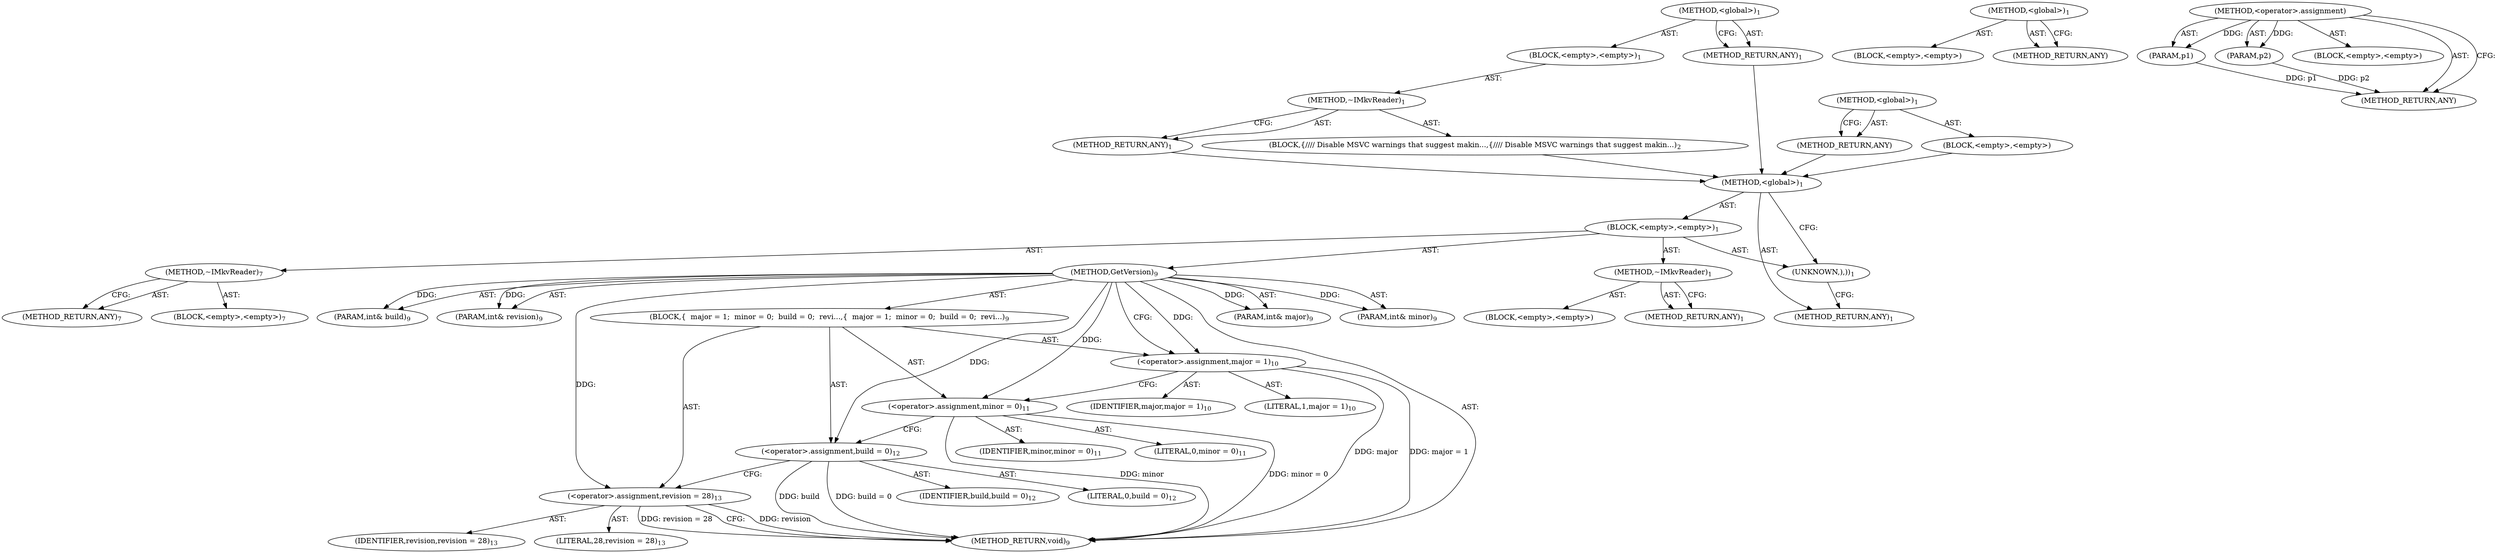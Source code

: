 digraph "~IMkvReader" {
vulnerable_6 [label=<(METHOD,&lt;global&gt;)<SUB>1</SUB>>];
vulnerable_7 [label=<(BLOCK,&lt;empty&gt;,&lt;empty&gt;)<SUB>1</SUB>>];
vulnerable_8 [label=<(METHOD,~IMkvReader)<SUB>1</SUB>>];
vulnerable_9 [label=<(BLOCK,{
//// Disable MSVC warnings that suggest makin...,{
//// Disable MSVC warnings that suggest makin...)<SUB>2</SUB>>];
vulnerable_10 [label=<(METHOD_RETURN,ANY)<SUB>1</SUB>>];
vulnerable_12 [label=<(METHOD_RETURN,ANY)<SUB>1</SUB>>];
vulnerable_19 [label=<(METHOD,&lt;global&gt;)<SUB>1</SUB>>];
vulnerable_20 [label=<(BLOCK,&lt;empty&gt;,&lt;empty&gt;)>];
vulnerable_21 [label=<(METHOD_RETURN,ANY)>];
fixed_6 [label=<(METHOD,&lt;global&gt;)<SUB>1</SUB>>];
fixed_7 [label=<(BLOCK,&lt;empty&gt;,&lt;empty&gt;)<SUB>1</SUB>>];
fixed_8 [label=<(METHOD,~IMkvReader)<SUB>1</SUB>>];
fixed_9 [label=<(BLOCK,&lt;empty&gt;,&lt;empty&gt;)>];
fixed_10 [label=<(METHOD_RETURN,ANY)<SUB>1</SUB>>];
fixed_12 [label=<(UNKNOWN,),))<SUB>1</SUB>>];
fixed_13 [label=<(METHOD,~IMkvReader)<SUB>7</SUB>>];
fixed_14 [label=<(BLOCK,&lt;empty&gt;,&lt;empty&gt;)<SUB>7</SUB>>];
fixed_15 [label=<(METHOD_RETURN,ANY)<SUB>7</SUB>>];
fixed_17 [label=<(METHOD,GetVersion)<SUB>9</SUB>>];
fixed_18 [label=<(PARAM,int&amp; major)<SUB>9</SUB>>];
fixed_19 [label=<(PARAM,int&amp; minor)<SUB>9</SUB>>];
fixed_20 [label=<(PARAM,int&amp; build)<SUB>9</SUB>>];
fixed_21 [label=<(PARAM,int&amp; revision)<SUB>9</SUB>>];
fixed_22 [label=<(BLOCK,{
  major = 1;
  minor = 0;
  build = 0;
  revi...,{
  major = 1;
  minor = 0;
  build = 0;
  revi...)<SUB>9</SUB>>];
fixed_23 [label=<(&lt;operator&gt;.assignment,major = 1)<SUB>10</SUB>>];
fixed_24 [label=<(IDENTIFIER,major,major = 1)<SUB>10</SUB>>];
fixed_25 [label=<(LITERAL,1,major = 1)<SUB>10</SUB>>];
fixed_26 [label=<(&lt;operator&gt;.assignment,minor = 0)<SUB>11</SUB>>];
fixed_27 [label=<(IDENTIFIER,minor,minor = 0)<SUB>11</SUB>>];
fixed_28 [label=<(LITERAL,0,minor = 0)<SUB>11</SUB>>];
fixed_29 [label=<(&lt;operator&gt;.assignment,build = 0)<SUB>12</SUB>>];
fixed_30 [label=<(IDENTIFIER,build,build = 0)<SUB>12</SUB>>];
fixed_31 [label=<(LITERAL,0,build = 0)<SUB>12</SUB>>];
fixed_32 [label=<(&lt;operator&gt;.assignment,revision = 28)<SUB>13</SUB>>];
fixed_33 [label=<(IDENTIFIER,revision,revision = 28)<SUB>13</SUB>>];
fixed_34 [label=<(LITERAL,28,revision = 28)<SUB>13</SUB>>];
fixed_35 [label=<(METHOD_RETURN,void)<SUB>9</SUB>>];
fixed_37 [label=<(METHOD_RETURN,ANY)<SUB>1</SUB>>];
fixed_46 [label=<(METHOD,&lt;global&gt;)<SUB>1</SUB>>];
fixed_47 [label=<(BLOCK,&lt;empty&gt;,&lt;empty&gt;)>];
fixed_48 [label=<(METHOD_RETURN,ANY)>];
fixed_52 [label=<(METHOD,&lt;operator&gt;.assignment)>];
fixed_53 [label=<(PARAM,p1)>];
fixed_54 [label=<(PARAM,p2)>];
fixed_55 [label=<(BLOCK,&lt;empty&gt;,&lt;empty&gt;)>];
fixed_56 [label=<(METHOD_RETURN,ANY)>];
vulnerable_6 -> vulnerable_7  [key=0, label="AST: "];
vulnerable_6 -> vulnerable_12  [key=0, label="AST: "];
vulnerable_6 -> vulnerable_12  [key=1, label="CFG: "];
vulnerable_7 -> vulnerable_8  [key=0, label="AST: "];
vulnerable_8 -> vulnerable_9  [key=0, label="AST: "];
vulnerable_8 -> vulnerable_10  [key=0, label="AST: "];
vulnerable_8 -> vulnerable_10  [key=1, label="CFG: "];
vulnerable_9 -> fixed_6  [key=0];
vulnerable_10 -> fixed_6  [key=0];
vulnerable_12 -> fixed_6  [key=0];
vulnerable_19 -> vulnerable_20  [key=0, label="AST: "];
vulnerable_19 -> vulnerable_21  [key=0, label="AST: "];
vulnerable_19 -> vulnerable_21  [key=1, label="CFG: "];
vulnerable_20 -> fixed_6  [key=0];
vulnerable_21 -> fixed_6  [key=0];
fixed_6 -> fixed_7  [key=0, label="AST: "];
fixed_6 -> fixed_37  [key=0, label="AST: "];
fixed_6 -> fixed_12  [key=0, label="CFG: "];
fixed_7 -> fixed_8  [key=0, label="AST: "];
fixed_7 -> fixed_12  [key=0, label="AST: "];
fixed_7 -> fixed_13  [key=0, label="AST: "];
fixed_7 -> fixed_17  [key=0, label="AST: "];
fixed_8 -> fixed_9  [key=0, label="AST: "];
fixed_8 -> fixed_10  [key=0, label="AST: "];
fixed_8 -> fixed_10  [key=1, label="CFG: "];
fixed_12 -> fixed_37  [key=0, label="CFG: "];
fixed_13 -> fixed_14  [key=0, label="AST: "];
fixed_13 -> fixed_15  [key=0, label="AST: "];
fixed_13 -> fixed_15  [key=1, label="CFG: "];
fixed_17 -> fixed_18  [key=0, label="AST: "];
fixed_17 -> fixed_18  [key=1, label="DDG: "];
fixed_17 -> fixed_19  [key=0, label="AST: "];
fixed_17 -> fixed_19  [key=1, label="DDG: "];
fixed_17 -> fixed_20  [key=0, label="AST: "];
fixed_17 -> fixed_20  [key=1, label="DDG: "];
fixed_17 -> fixed_21  [key=0, label="AST: "];
fixed_17 -> fixed_21  [key=1, label="DDG: "];
fixed_17 -> fixed_22  [key=0, label="AST: "];
fixed_17 -> fixed_35  [key=0, label="AST: "];
fixed_17 -> fixed_23  [key=0, label="CFG: "];
fixed_17 -> fixed_23  [key=1, label="DDG: "];
fixed_17 -> fixed_26  [key=0, label="DDG: "];
fixed_17 -> fixed_29  [key=0, label="DDG: "];
fixed_17 -> fixed_32  [key=0, label="DDG: "];
fixed_22 -> fixed_23  [key=0, label="AST: "];
fixed_22 -> fixed_26  [key=0, label="AST: "];
fixed_22 -> fixed_29  [key=0, label="AST: "];
fixed_22 -> fixed_32  [key=0, label="AST: "];
fixed_23 -> fixed_24  [key=0, label="AST: "];
fixed_23 -> fixed_25  [key=0, label="AST: "];
fixed_23 -> fixed_26  [key=0, label="CFG: "];
fixed_23 -> fixed_35  [key=0, label="DDG: major"];
fixed_23 -> fixed_35  [key=1, label="DDG: major = 1"];
fixed_26 -> fixed_27  [key=0, label="AST: "];
fixed_26 -> fixed_28  [key=0, label="AST: "];
fixed_26 -> fixed_29  [key=0, label="CFG: "];
fixed_26 -> fixed_35  [key=0, label="DDG: minor"];
fixed_26 -> fixed_35  [key=1, label="DDG: minor = 0"];
fixed_29 -> fixed_30  [key=0, label="AST: "];
fixed_29 -> fixed_31  [key=0, label="AST: "];
fixed_29 -> fixed_32  [key=0, label="CFG: "];
fixed_29 -> fixed_35  [key=0, label="DDG: build"];
fixed_29 -> fixed_35  [key=1, label="DDG: build = 0"];
fixed_32 -> fixed_33  [key=0, label="AST: "];
fixed_32 -> fixed_34  [key=0, label="AST: "];
fixed_32 -> fixed_35  [key=0, label="CFG: "];
fixed_32 -> fixed_35  [key=1, label="DDG: revision"];
fixed_32 -> fixed_35  [key=2, label="DDG: revision = 28"];
fixed_46 -> fixed_47  [key=0, label="AST: "];
fixed_46 -> fixed_48  [key=0, label="AST: "];
fixed_46 -> fixed_48  [key=1, label="CFG: "];
fixed_52 -> fixed_53  [key=0, label="AST: "];
fixed_52 -> fixed_53  [key=1, label="DDG: "];
fixed_52 -> fixed_55  [key=0, label="AST: "];
fixed_52 -> fixed_54  [key=0, label="AST: "];
fixed_52 -> fixed_54  [key=1, label="DDG: "];
fixed_52 -> fixed_56  [key=0, label="AST: "];
fixed_52 -> fixed_56  [key=1, label="CFG: "];
fixed_53 -> fixed_56  [key=0, label="DDG: p1"];
fixed_54 -> fixed_56  [key=0, label="DDG: p2"];
}
